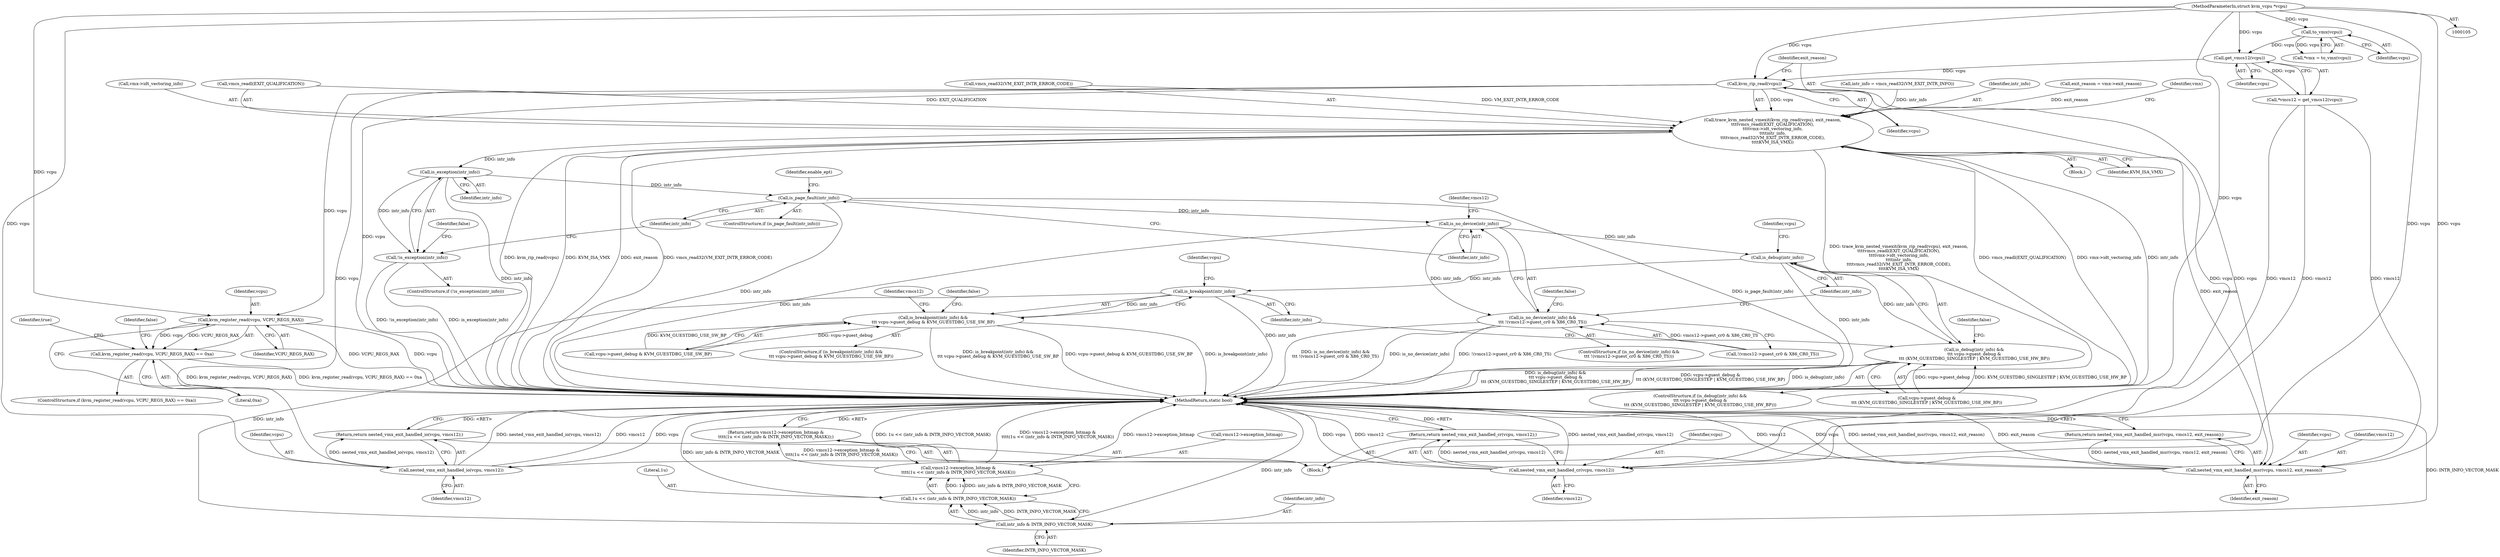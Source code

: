 digraph "0_linux_ef85b67385436ddc1998f45f1d6a210f935b3388_1@API" {
"1000130" [label="(Call,kvm_rip_read(vcpu))"];
"1000121" [label="(Call,get_vmcs12(vcpu))"];
"1000116" [label="(Call,to_vmx(vcpu))"];
"1000106" [label="(MethodParameterIn,struct kvm_vcpu *vcpu)"];
"1000129" [label="(Call,trace_kvm_nested_vmexit(kvm_rip_read(vcpu), exit_reason,\n\t\t\t\tvmcs_readl(EXIT_QUALIFICATION),\n\t\t\t\tvmx->idt_vectoring_info,\n\t\t\t\tintr_info,\n\t\t\t\tvmcs_read32(VM_EXIT_INTR_ERROR_CODE),\n\t\t\t\tKVM_ISA_VMX))"];
"1000169" [label="(Call,is_exception(intr_info))"];
"1000168" [label="(Call,!is_exception(intr_info))"];
"1000175" [label="(Call,is_page_fault(intr_info))"];
"1000182" [label="(Call,is_no_device(intr_info))"];
"1000181" [label="(Call,is_no_device(intr_info) &&\n\t\t\t !(vmcs12->guest_cr0 & X86_CR0_TS))"];
"1000195" [label="(Call,is_debug(intr_info))"];
"1000194" [label="(Call,is_debug(intr_info) &&\n\t\t\t vcpu->guest_debug &\n\t\t\t (KVM_GUESTDBG_SINGLESTEP | KVM_GUESTDBG_USE_HW_BP))"];
"1000209" [label="(Call,is_breakpoint(intr_info))"];
"1000208" [label="(Call,is_breakpoint(intr_info) &&\n\t\t\t vcpu->guest_debug & KVM_GUESTDBG_USE_SW_BP)"];
"1000225" [label="(Call,intr_info & INTR_INFO_VECTOR_MASK)"];
"1000223" [label="(Call,1u << (intr_info & INTR_INFO_VECTOR_MASK))"];
"1000219" [label="(Call,vmcs12->exception_bitmap &\n\t\t\t\t(1u << (intr_info & INTR_INFO_VECTOR_MASK)))"];
"1000218" [label="(Return,return vmcs12->exception_bitmap &\n\t\t\t\t(1u << (intr_info & INTR_INFO_VECTOR_MASK));)"];
"1000320" [label="(Call,nested_vmx_exit_handled_msr(vcpu, vmcs12, exit_reason))"];
"1000319" [label="(Return,return nested_vmx_exit_handled_msr(vcpu, vmcs12, exit_reason);)"];
"1000250" [label="(Call,kvm_register_read(vcpu, VCPU_REGS_RAX))"];
"1000249" [label="(Call,kvm_register_read(vcpu, VCPU_REGS_RAX) == 0xa)"];
"1000298" [label="(Call,nested_vmx_exit_handled_cr(vcpu, vmcs12))"];
"1000297" [label="(Return,return nested_vmx_exit_handled_cr(vcpu, vmcs12);)"];
"1000308" [label="(Call,nested_vmx_exit_handled_io(vcpu, vmcs12))"];
"1000307" [label="(Return,return nested_vmx_exit_handled_io(vcpu, vmcs12);)"];
"1000121" [label="(Call,get_vmcs12(vcpu))"];
"1000193" [label="(ControlStructure,if (is_debug(intr_info) &&\n\t\t\t vcpu->guest_debug &\n\t\t\t (KVM_GUESTDBG_SINGLESTEP | KVM_GUESTDBG_USE_HW_BP)))"];
"1000138" [label="(Identifier,intr_info)"];
"1000195" [label="(Call,is_debug(intr_info))"];
"1000223" [label="(Call,1u << (intr_info & INTR_INFO_VECTOR_MASK))"];
"1000208" [label="(Call,is_breakpoint(intr_info) &&\n\t\t\t vcpu->guest_debug & KVM_GUESTDBG_USE_SW_BP)"];
"1000322" [label="(Identifier,vmcs12)"];
"1000211" [label="(Call,vcpu->guest_debug & KVM_GUESTDBG_USE_SW_BP)"];
"1000187" [label="(Identifier,vmcs12)"];
"1000124" [label="(Call,exit_reason = vmx->exit_reason)"];
"1000394" [label="(MethodReturn,static bool)"];
"1000225" [label="(Call,intr_info & INTR_INFO_VECTOR_MASK)"];
"1000107" [label="(Block,)"];
"1000172" [label="(Identifier,false)"];
"1000183" [label="(Identifier,intr_info)"];
"1000114" [label="(Call,*vmx = to_vmx(vcpu))"];
"1000255" [label="(Identifier,false)"];
"1000319" [label="(Return,return nested_vmx_exit_handled_msr(vcpu, vmcs12, exit_reason);)"];
"1000178" [label="(Identifier,enable_ept)"];
"1000145" [label="(Identifier,vmx)"];
"1000132" [label="(Identifier,exit_reason)"];
"1000106" [label="(MethodParameterIn,struct kvm_vcpu *vcpu)"];
"1000130" [label="(Call,kvm_rip_read(vcpu))"];
"1000219" [label="(Call,vmcs12->exception_bitmap &\n\t\t\t\t(1u << (intr_info & INTR_INFO_VECTOR_MASK)))"];
"1000168" [label="(Call,!is_exception(intr_info))"];
"1000298" [label="(Call,nested_vmx_exit_handled_cr(vcpu, vmcs12))"];
"1000180" [label="(ControlStructure,if (is_no_device(intr_info) &&\n\t\t\t !(vmcs12->guest_cr0 & X86_CR0_TS)))"];
"1000221" [label="(Identifier,vmcs12)"];
"1000196" [label="(Identifier,intr_info)"];
"1000218" [label="(Return,return vmcs12->exception_bitmap &\n\t\t\t\t(1u << (intr_info & INTR_INFO_VECTOR_MASK));)"];
"1000251" [label="(Identifier,vcpu)"];
"1000248" [label="(ControlStructure,if (kvm_register_read(vcpu, VCPU_REGS_RAX) == 0xa))"];
"1000169" [label="(Call,is_exception(intr_info))"];
"1000116" [label="(Call,to_vmx(vcpu))"];
"1000122" [label="(Identifier,vcpu)"];
"1000129" [label="(Call,trace_kvm_nested_vmexit(kvm_rip_read(vcpu), exit_reason,\n\t\t\t\tvmcs_readl(EXIT_QUALIFICATION),\n\t\t\t\tvmx->idt_vectoring_info,\n\t\t\t\tintr_info,\n\t\t\t\tvmcs_read32(VM_EXIT_INTR_ERROR_CODE),\n\t\t\t\tKVM_ISA_VMX))"];
"1000308" [label="(Call,nested_vmx_exit_handled_io(vcpu, vmcs12))"];
"1000131" [label="(Identifier,vcpu)"];
"1000175" [label="(Call,is_page_fault(intr_info))"];
"1000176" [label="(Identifier,intr_info)"];
"1000194" [label="(Call,is_debug(intr_info) &&\n\t\t\t vcpu->guest_debug &\n\t\t\t (KVM_GUESTDBG_SINGLESTEP | KVM_GUESTDBG_USE_HW_BP))"];
"1000135" [label="(Call,vmx->idt_vectoring_info)"];
"1000199" [label="(Identifier,vcpu)"];
"1000220" [label="(Call,vmcs12->exception_bitmap)"];
"1000205" [label="(Identifier,false)"];
"1000310" [label="(Identifier,vmcs12)"];
"1000209" [label="(Call,is_breakpoint(intr_info))"];
"1000323" [label="(Identifier,exit_reason)"];
"1000174" [label="(ControlStructure,if (is_page_fault(intr_info)))"];
"1000133" [label="(Call,vmcs_readl(EXIT_QUALIFICATION))"];
"1000227" [label="(Identifier,INTR_INFO_VECTOR_MASK)"];
"1000253" [label="(Literal,0xa)"];
"1000181" [label="(Call,is_no_device(intr_info) &&\n\t\t\t !(vmcs12->guest_cr0 & X86_CR0_TS))"];
"1000197" [label="(Call,vcpu->guest_debug &\n\t\t\t (KVM_GUESTDBG_SINGLESTEP | KVM_GUESTDBG_USE_HW_BP))"];
"1000299" [label="(Identifier,vcpu)"];
"1000210" [label="(Identifier,intr_info)"];
"1000249" [label="(Call,kvm_register_read(vcpu, VCPU_REGS_RAX) == 0xa)"];
"1000119" [label="(Call,*vmcs12 = get_vmcs12(vcpu))"];
"1000307" [label="(Return,return nested_vmx_exit_handled_io(vcpu, vmcs12);)"];
"1000184" [label="(Call,!(vmcs12->guest_cr0 & X86_CR0_TS))"];
"1000321" [label="(Identifier,vcpu)"];
"1000139" [label="(Call,vmcs_read32(VM_EXIT_INTR_ERROR_CODE))"];
"1000117" [label="(Identifier,vcpu)"];
"1000226" [label="(Identifier,intr_info)"];
"1000213" [label="(Identifier,vcpu)"];
"1000109" [label="(Call,intr_info = vmcs_read32(VM_EXIT_INTR_INFO))"];
"1000217" [label="(Identifier,false)"];
"1000224" [label="(Literal,1u)"];
"1000252" [label="(Identifier,VCPU_REGS_RAX)"];
"1000182" [label="(Call,is_no_device(intr_info))"];
"1000250" [label="(Call,kvm_register_read(vcpu, VCPU_REGS_RAX))"];
"1000320" [label="(Call,nested_vmx_exit_handled_msr(vcpu, vmcs12, exit_reason))"];
"1000141" [label="(Identifier,KVM_ISA_VMX)"];
"1000297" [label="(Return,return nested_vmx_exit_handled_cr(vcpu, vmcs12);)"];
"1000257" [label="(Identifier,true)"];
"1000165" [label="(Block,)"];
"1000191" [label="(Identifier,false)"];
"1000300" [label="(Identifier,vmcs12)"];
"1000170" [label="(Identifier,intr_info)"];
"1000309" [label="(Identifier,vcpu)"];
"1000167" [label="(ControlStructure,if (!is_exception(intr_info)))"];
"1000207" [label="(ControlStructure,if (is_breakpoint(intr_info) &&\n\t\t\t vcpu->guest_debug & KVM_GUESTDBG_USE_SW_BP))"];
"1000130" -> "1000129"  [label="AST: "];
"1000130" -> "1000131"  [label="CFG: "];
"1000131" -> "1000130"  [label="AST: "];
"1000132" -> "1000130"  [label="CFG: "];
"1000130" -> "1000394"  [label="DDG: vcpu"];
"1000130" -> "1000129"  [label="DDG: vcpu"];
"1000121" -> "1000130"  [label="DDG: vcpu"];
"1000106" -> "1000130"  [label="DDG: vcpu"];
"1000130" -> "1000250"  [label="DDG: vcpu"];
"1000130" -> "1000298"  [label="DDG: vcpu"];
"1000130" -> "1000308"  [label="DDG: vcpu"];
"1000130" -> "1000320"  [label="DDG: vcpu"];
"1000121" -> "1000119"  [label="AST: "];
"1000121" -> "1000122"  [label="CFG: "];
"1000122" -> "1000121"  [label="AST: "];
"1000119" -> "1000121"  [label="CFG: "];
"1000121" -> "1000119"  [label="DDG: vcpu"];
"1000116" -> "1000121"  [label="DDG: vcpu"];
"1000106" -> "1000121"  [label="DDG: vcpu"];
"1000116" -> "1000114"  [label="AST: "];
"1000116" -> "1000117"  [label="CFG: "];
"1000117" -> "1000116"  [label="AST: "];
"1000114" -> "1000116"  [label="CFG: "];
"1000116" -> "1000114"  [label="DDG: vcpu"];
"1000106" -> "1000116"  [label="DDG: vcpu"];
"1000106" -> "1000105"  [label="AST: "];
"1000106" -> "1000394"  [label="DDG: vcpu"];
"1000106" -> "1000250"  [label="DDG: vcpu"];
"1000106" -> "1000298"  [label="DDG: vcpu"];
"1000106" -> "1000308"  [label="DDG: vcpu"];
"1000106" -> "1000320"  [label="DDG: vcpu"];
"1000129" -> "1000107"  [label="AST: "];
"1000129" -> "1000141"  [label="CFG: "];
"1000132" -> "1000129"  [label="AST: "];
"1000133" -> "1000129"  [label="AST: "];
"1000135" -> "1000129"  [label="AST: "];
"1000138" -> "1000129"  [label="AST: "];
"1000139" -> "1000129"  [label="AST: "];
"1000141" -> "1000129"  [label="AST: "];
"1000145" -> "1000129"  [label="CFG: "];
"1000129" -> "1000394"  [label="DDG: kvm_rip_read(vcpu)"];
"1000129" -> "1000394"  [label="DDG: exit_reason"];
"1000129" -> "1000394"  [label="DDG: KVM_ISA_VMX"];
"1000129" -> "1000394"  [label="DDG: vmcs_read32(VM_EXIT_INTR_ERROR_CODE)"];
"1000129" -> "1000394"  [label="DDG: trace_kvm_nested_vmexit(kvm_rip_read(vcpu), exit_reason,\n\t\t\t\tvmcs_readl(EXIT_QUALIFICATION),\n\t\t\t\tvmx->idt_vectoring_info,\n\t\t\t\tintr_info,\n\t\t\t\tvmcs_read32(VM_EXIT_INTR_ERROR_CODE),\n\t\t\t\tKVM_ISA_VMX)"];
"1000129" -> "1000394"  [label="DDG: vmcs_readl(EXIT_QUALIFICATION)"];
"1000129" -> "1000394"  [label="DDG: vmx->idt_vectoring_info"];
"1000129" -> "1000394"  [label="DDG: intr_info"];
"1000124" -> "1000129"  [label="DDG: exit_reason"];
"1000133" -> "1000129"  [label="DDG: EXIT_QUALIFICATION"];
"1000109" -> "1000129"  [label="DDG: intr_info"];
"1000139" -> "1000129"  [label="DDG: VM_EXIT_INTR_ERROR_CODE"];
"1000129" -> "1000169"  [label="DDG: intr_info"];
"1000129" -> "1000320"  [label="DDG: exit_reason"];
"1000169" -> "1000168"  [label="AST: "];
"1000169" -> "1000170"  [label="CFG: "];
"1000170" -> "1000169"  [label="AST: "];
"1000168" -> "1000169"  [label="CFG: "];
"1000169" -> "1000394"  [label="DDG: intr_info"];
"1000169" -> "1000168"  [label="DDG: intr_info"];
"1000169" -> "1000175"  [label="DDG: intr_info"];
"1000168" -> "1000167"  [label="AST: "];
"1000172" -> "1000168"  [label="CFG: "];
"1000176" -> "1000168"  [label="CFG: "];
"1000168" -> "1000394"  [label="DDG: !is_exception(intr_info)"];
"1000168" -> "1000394"  [label="DDG: is_exception(intr_info)"];
"1000175" -> "1000174"  [label="AST: "];
"1000175" -> "1000176"  [label="CFG: "];
"1000176" -> "1000175"  [label="AST: "];
"1000178" -> "1000175"  [label="CFG: "];
"1000183" -> "1000175"  [label="CFG: "];
"1000175" -> "1000394"  [label="DDG: intr_info"];
"1000175" -> "1000394"  [label="DDG: is_page_fault(intr_info)"];
"1000175" -> "1000182"  [label="DDG: intr_info"];
"1000182" -> "1000181"  [label="AST: "];
"1000182" -> "1000183"  [label="CFG: "];
"1000183" -> "1000182"  [label="AST: "];
"1000187" -> "1000182"  [label="CFG: "];
"1000181" -> "1000182"  [label="CFG: "];
"1000182" -> "1000394"  [label="DDG: intr_info"];
"1000182" -> "1000181"  [label="DDG: intr_info"];
"1000182" -> "1000195"  [label="DDG: intr_info"];
"1000181" -> "1000180"  [label="AST: "];
"1000181" -> "1000184"  [label="CFG: "];
"1000184" -> "1000181"  [label="AST: "];
"1000191" -> "1000181"  [label="CFG: "];
"1000196" -> "1000181"  [label="CFG: "];
"1000181" -> "1000394"  [label="DDG: is_no_device(intr_info) &&\n\t\t\t !(vmcs12->guest_cr0 & X86_CR0_TS)"];
"1000181" -> "1000394"  [label="DDG: is_no_device(intr_info)"];
"1000181" -> "1000394"  [label="DDG: !(vmcs12->guest_cr0 & X86_CR0_TS)"];
"1000184" -> "1000181"  [label="DDG: vmcs12->guest_cr0 & X86_CR0_TS"];
"1000195" -> "1000194"  [label="AST: "];
"1000195" -> "1000196"  [label="CFG: "];
"1000196" -> "1000195"  [label="AST: "];
"1000199" -> "1000195"  [label="CFG: "];
"1000194" -> "1000195"  [label="CFG: "];
"1000195" -> "1000394"  [label="DDG: intr_info"];
"1000195" -> "1000194"  [label="DDG: intr_info"];
"1000195" -> "1000209"  [label="DDG: intr_info"];
"1000194" -> "1000193"  [label="AST: "];
"1000194" -> "1000197"  [label="CFG: "];
"1000197" -> "1000194"  [label="AST: "];
"1000205" -> "1000194"  [label="CFG: "];
"1000210" -> "1000194"  [label="CFG: "];
"1000194" -> "1000394"  [label="DDG: is_debug(intr_info) &&\n\t\t\t vcpu->guest_debug &\n\t\t\t (KVM_GUESTDBG_SINGLESTEP | KVM_GUESTDBG_USE_HW_BP)"];
"1000194" -> "1000394"  [label="DDG: is_debug(intr_info)"];
"1000194" -> "1000394"  [label="DDG: vcpu->guest_debug &\n\t\t\t (KVM_GUESTDBG_SINGLESTEP | KVM_GUESTDBG_USE_HW_BP)"];
"1000197" -> "1000194"  [label="DDG: vcpu->guest_debug"];
"1000197" -> "1000194"  [label="DDG: KVM_GUESTDBG_SINGLESTEP | KVM_GUESTDBG_USE_HW_BP"];
"1000209" -> "1000208"  [label="AST: "];
"1000209" -> "1000210"  [label="CFG: "];
"1000210" -> "1000209"  [label="AST: "];
"1000213" -> "1000209"  [label="CFG: "];
"1000208" -> "1000209"  [label="CFG: "];
"1000209" -> "1000394"  [label="DDG: intr_info"];
"1000209" -> "1000208"  [label="DDG: intr_info"];
"1000209" -> "1000225"  [label="DDG: intr_info"];
"1000208" -> "1000207"  [label="AST: "];
"1000208" -> "1000211"  [label="CFG: "];
"1000211" -> "1000208"  [label="AST: "];
"1000217" -> "1000208"  [label="CFG: "];
"1000221" -> "1000208"  [label="CFG: "];
"1000208" -> "1000394"  [label="DDG: is_breakpoint(intr_info)"];
"1000208" -> "1000394"  [label="DDG: is_breakpoint(intr_info) &&\n\t\t\t vcpu->guest_debug & KVM_GUESTDBG_USE_SW_BP"];
"1000208" -> "1000394"  [label="DDG: vcpu->guest_debug & KVM_GUESTDBG_USE_SW_BP"];
"1000211" -> "1000208"  [label="DDG: vcpu->guest_debug"];
"1000211" -> "1000208"  [label="DDG: KVM_GUESTDBG_USE_SW_BP"];
"1000225" -> "1000223"  [label="AST: "];
"1000225" -> "1000227"  [label="CFG: "];
"1000226" -> "1000225"  [label="AST: "];
"1000227" -> "1000225"  [label="AST: "];
"1000223" -> "1000225"  [label="CFG: "];
"1000225" -> "1000394"  [label="DDG: INTR_INFO_VECTOR_MASK"];
"1000225" -> "1000394"  [label="DDG: intr_info"];
"1000225" -> "1000223"  [label="DDG: intr_info"];
"1000225" -> "1000223"  [label="DDG: INTR_INFO_VECTOR_MASK"];
"1000223" -> "1000219"  [label="AST: "];
"1000224" -> "1000223"  [label="AST: "];
"1000219" -> "1000223"  [label="CFG: "];
"1000223" -> "1000394"  [label="DDG: intr_info & INTR_INFO_VECTOR_MASK"];
"1000223" -> "1000219"  [label="DDG: 1u"];
"1000223" -> "1000219"  [label="DDG: intr_info & INTR_INFO_VECTOR_MASK"];
"1000219" -> "1000218"  [label="AST: "];
"1000220" -> "1000219"  [label="AST: "];
"1000218" -> "1000219"  [label="CFG: "];
"1000219" -> "1000394"  [label="DDG: 1u << (intr_info & INTR_INFO_VECTOR_MASK)"];
"1000219" -> "1000394"  [label="DDG: vmcs12->exception_bitmap &\n\t\t\t\t(1u << (intr_info & INTR_INFO_VECTOR_MASK))"];
"1000219" -> "1000394"  [label="DDG: vmcs12->exception_bitmap"];
"1000219" -> "1000218"  [label="DDG: vmcs12->exception_bitmap &\n\t\t\t\t(1u << (intr_info & INTR_INFO_VECTOR_MASK))"];
"1000218" -> "1000165"  [label="AST: "];
"1000394" -> "1000218"  [label="CFG: "];
"1000218" -> "1000394"  [label="DDG: <RET>"];
"1000320" -> "1000319"  [label="AST: "];
"1000320" -> "1000323"  [label="CFG: "];
"1000321" -> "1000320"  [label="AST: "];
"1000322" -> "1000320"  [label="AST: "];
"1000323" -> "1000320"  [label="AST: "];
"1000319" -> "1000320"  [label="CFG: "];
"1000320" -> "1000394"  [label="DDG: vmcs12"];
"1000320" -> "1000394"  [label="DDG: exit_reason"];
"1000320" -> "1000394"  [label="DDG: vcpu"];
"1000320" -> "1000394"  [label="DDG: nested_vmx_exit_handled_msr(vcpu, vmcs12, exit_reason)"];
"1000320" -> "1000319"  [label="DDG: nested_vmx_exit_handled_msr(vcpu, vmcs12, exit_reason)"];
"1000119" -> "1000320"  [label="DDG: vmcs12"];
"1000319" -> "1000165"  [label="AST: "];
"1000394" -> "1000319"  [label="CFG: "];
"1000319" -> "1000394"  [label="DDG: <RET>"];
"1000250" -> "1000249"  [label="AST: "];
"1000250" -> "1000252"  [label="CFG: "];
"1000251" -> "1000250"  [label="AST: "];
"1000252" -> "1000250"  [label="AST: "];
"1000253" -> "1000250"  [label="CFG: "];
"1000250" -> "1000394"  [label="DDG: vcpu"];
"1000250" -> "1000394"  [label="DDG: VCPU_REGS_RAX"];
"1000250" -> "1000249"  [label="DDG: vcpu"];
"1000250" -> "1000249"  [label="DDG: VCPU_REGS_RAX"];
"1000249" -> "1000248"  [label="AST: "];
"1000249" -> "1000253"  [label="CFG: "];
"1000253" -> "1000249"  [label="AST: "];
"1000255" -> "1000249"  [label="CFG: "];
"1000257" -> "1000249"  [label="CFG: "];
"1000249" -> "1000394"  [label="DDG: kvm_register_read(vcpu, VCPU_REGS_RAX)"];
"1000249" -> "1000394"  [label="DDG: kvm_register_read(vcpu, VCPU_REGS_RAX) == 0xa"];
"1000298" -> "1000297"  [label="AST: "];
"1000298" -> "1000300"  [label="CFG: "];
"1000299" -> "1000298"  [label="AST: "];
"1000300" -> "1000298"  [label="AST: "];
"1000297" -> "1000298"  [label="CFG: "];
"1000298" -> "1000394"  [label="DDG: nested_vmx_exit_handled_cr(vcpu, vmcs12)"];
"1000298" -> "1000394"  [label="DDG: vcpu"];
"1000298" -> "1000394"  [label="DDG: vmcs12"];
"1000298" -> "1000297"  [label="DDG: nested_vmx_exit_handled_cr(vcpu, vmcs12)"];
"1000119" -> "1000298"  [label="DDG: vmcs12"];
"1000297" -> "1000165"  [label="AST: "];
"1000394" -> "1000297"  [label="CFG: "];
"1000297" -> "1000394"  [label="DDG: <RET>"];
"1000308" -> "1000307"  [label="AST: "];
"1000308" -> "1000310"  [label="CFG: "];
"1000309" -> "1000308"  [label="AST: "];
"1000310" -> "1000308"  [label="AST: "];
"1000307" -> "1000308"  [label="CFG: "];
"1000308" -> "1000394"  [label="DDG: vmcs12"];
"1000308" -> "1000394"  [label="DDG: vcpu"];
"1000308" -> "1000394"  [label="DDG: nested_vmx_exit_handled_io(vcpu, vmcs12)"];
"1000308" -> "1000307"  [label="DDG: nested_vmx_exit_handled_io(vcpu, vmcs12)"];
"1000119" -> "1000308"  [label="DDG: vmcs12"];
"1000307" -> "1000165"  [label="AST: "];
"1000394" -> "1000307"  [label="CFG: "];
"1000307" -> "1000394"  [label="DDG: <RET>"];
}
